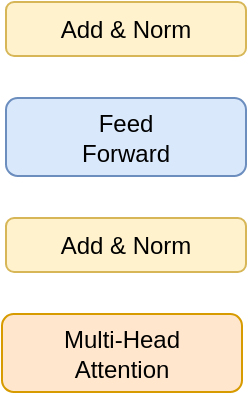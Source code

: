 <mxfile version="22.1.17" type="github">
  <diagram name="第 1 页" id="RS_493Va_03Q-NZ9Wu7s">
    <mxGraphModel dx="956" dy="574" grid="0" gridSize="10" guides="1" tooltips="1" connect="1" arrows="1" fold="1" page="1" pageScale="1" pageWidth="827" pageHeight="1169" math="0" shadow="0">
      <root>
        <mxCell id="0" />
        <mxCell id="1" parent="0" />
        <mxCell id="LvjTBPxfHh0R7oQJA4pf-3" value="Add &amp;amp; Norm" style="rounded=1;whiteSpace=wrap;html=1;fillColor=#fff2cc;strokeColor=#d6b656;" vertex="1" parent="1">
          <mxGeometry x="121" y="241" width="120" height="27" as="geometry" />
        </mxCell>
        <mxCell id="LvjTBPxfHh0R7oQJA4pf-4" value="Feed&lt;br&gt;Forward" style="rounded=1;whiteSpace=wrap;html=1;fillColor=#dae8fc;strokeColor=#6c8ebf;" vertex="1" parent="1">
          <mxGeometry x="121" y="289" width="120" height="39" as="geometry" />
        </mxCell>
        <mxCell id="LvjTBPxfHh0R7oQJA4pf-5" value="Add &amp;amp; Norm" style="rounded=1;whiteSpace=wrap;html=1;fillColor=#fff2cc;strokeColor=#d6b656;" vertex="1" parent="1">
          <mxGeometry x="121" y="349" width="120" height="27" as="geometry" />
        </mxCell>
        <mxCell id="LvjTBPxfHh0R7oQJA4pf-6" value="Multi-Head &lt;br&gt;Attention" style="rounded=1;whiteSpace=wrap;html=1;fillColor=#ffe6cc;strokeColor=#d79b00;" vertex="1" parent="1">
          <mxGeometry x="119" y="397" width="120" height="39" as="geometry" />
        </mxCell>
      </root>
    </mxGraphModel>
  </diagram>
</mxfile>
